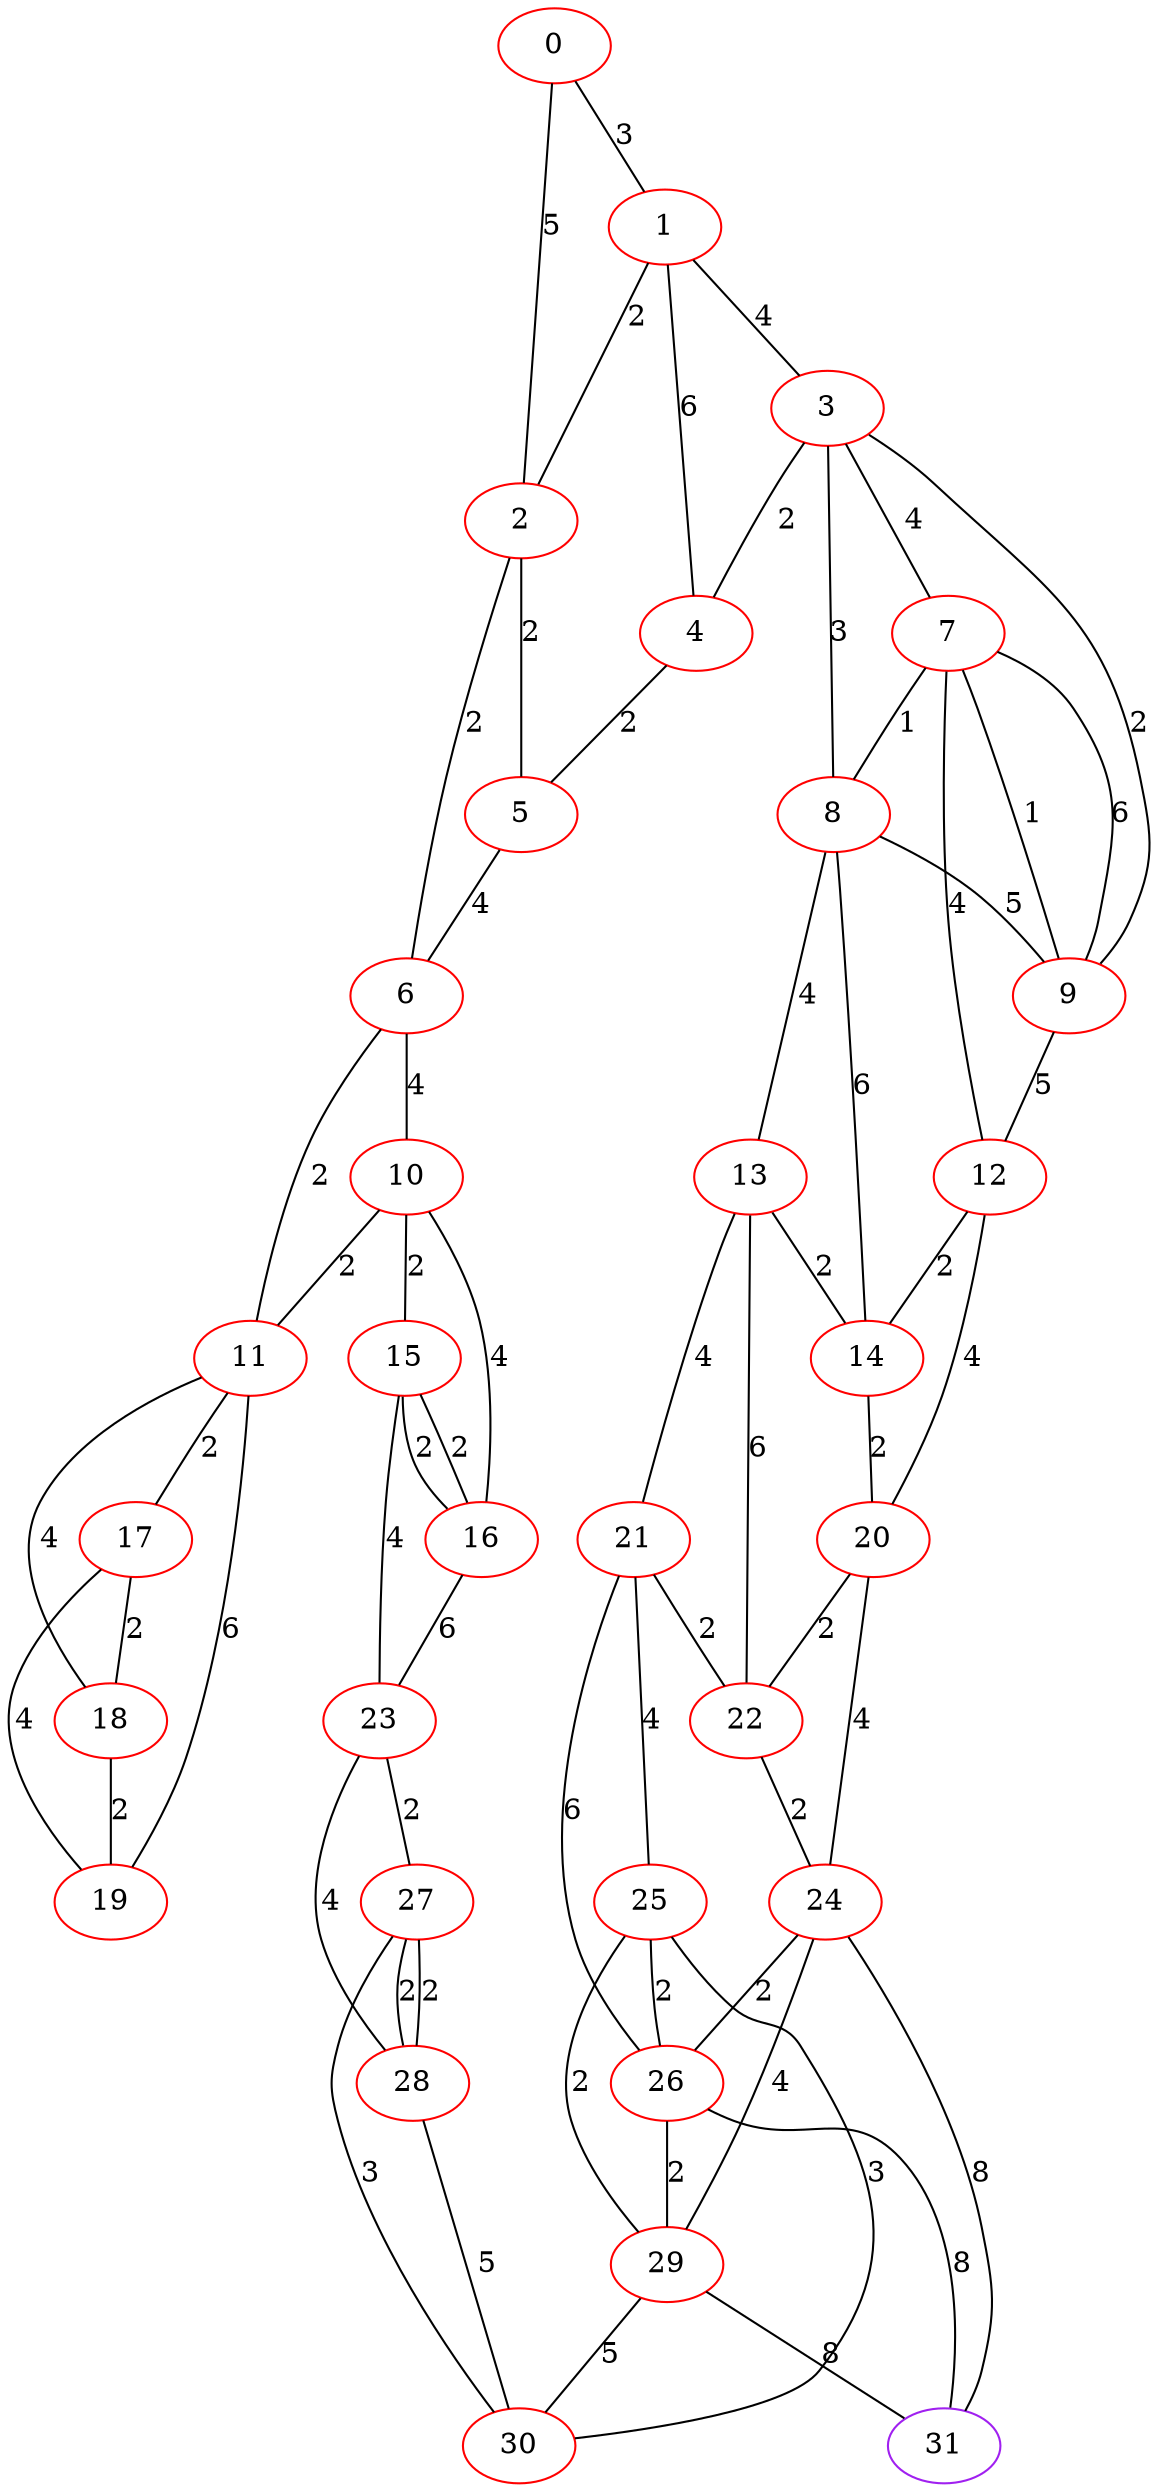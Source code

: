 graph "" {
0 [color=red, weight=1];
1 [color=red, weight=1];
2 [color=red, weight=1];
3 [color=red, weight=1];
4 [color=red, weight=1];
5 [color=red, weight=1];
6 [color=red, weight=1];
7 [color=red, weight=1];
8 [color=red, weight=1];
9 [color=red, weight=1];
10 [color=red, weight=1];
11 [color=red, weight=1];
12 [color=red, weight=1];
13 [color=red, weight=1];
14 [color=red, weight=1];
15 [color=red, weight=1];
16 [color=red, weight=1];
17 [color=red, weight=1];
18 [color=red, weight=1];
19 [color=red, weight=1];
20 [color=red, weight=1];
21 [color=red, weight=1];
22 [color=red, weight=1];
23 [color=red, weight=1];
24 [color=red, weight=1];
25 [color=red, weight=1];
26 [color=red, weight=1];
27 [color=red, weight=1];
28 [color=red, weight=1];
29 [color=red, weight=1];
30 [color=red, weight=1];
31 [color=purple, weight=4];
0 -- 1  [key=0, label=3];
0 -- 2  [key=0, label=5];
1 -- 2  [key=0, label=2];
1 -- 3  [key=0, label=4];
1 -- 4  [key=0, label=6];
2 -- 5  [key=0, label=2];
2 -- 6  [key=0, label=2];
3 -- 8  [key=0, label=3];
3 -- 9  [key=0, label=2];
3 -- 4  [key=0, label=2];
3 -- 7  [key=0, label=4];
4 -- 5  [key=0, label=2];
5 -- 6  [key=0, label=4];
6 -- 11  [key=0, label=2];
6 -- 10  [key=0, label=4];
7 -- 8  [key=0, label=1];
7 -- 9  [key=0, label=6];
7 -- 9  [key=1, label=1];
7 -- 12  [key=0, label=4];
8 -- 9  [key=0, label=5];
8 -- 13  [key=0, label=4];
8 -- 14  [key=0, label=6];
9 -- 12  [key=0, label=5];
10 -- 16  [key=0, label=4];
10 -- 11  [key=0, label=2];
10 -- 15  [key=0, label=2];
11 -- 17  [key=0, label=2];
11 -- 19  [key=0, label=6];
11 -- 18  [key=0, label=4];
12 -- 20  [key=0, label=4];
12 -- 14  [key=0, label=2];
13 -- 22  [key=0, label=6];
13 -- 21  [key=0, label=4];
13 -- 14  [key=0, label=2];
14 -- 20  [key=0, label=2];
15 -- 16  [key=0, label=2];
15 -- 16  [key=1, label=2];
15 -- 23  [key=0, label=4];
16 -- 23  [key=0, label=6];
17 -- 19  [key=0, label=4];
17 -- 18  [key=0, label=2];
18 -- 19  [key=0, label=2];
20 -- 24  [key=0, label=4];
20 -- 22  [key=0, label=2];
21 -- 25  [key=0, label=4];
21 -- 26  [key=0, label=6];
21 -- 22  [key=0, label=2];
22 -- 24  [key=0, label=2];
23 -- 27  [key=0, label=2];
23 -- 28  [key=0, label=4];
24 -- 26  [key=0, label=2];
24 -- 29  [key=0, label=4];
24 -- 31  [key=0, label=8];
25 -- 26  [key=0, label=2];
25 -- 29  [key=0, label=2];
25 -- 30  [key=0, label=3];
26 -- 31  [key=0, label=8];
26 -- 29  [key=0, label=2];
27 -- 28  [key=0, label=2];
27 -- 28  [key=1, label=2];
27 -- 30  [key=0, label=3];
28 -- 30  [key=0, label=5];
29 -- 30  [key=0, label=5];
29 -- 31  [key=0, label=8];
}
